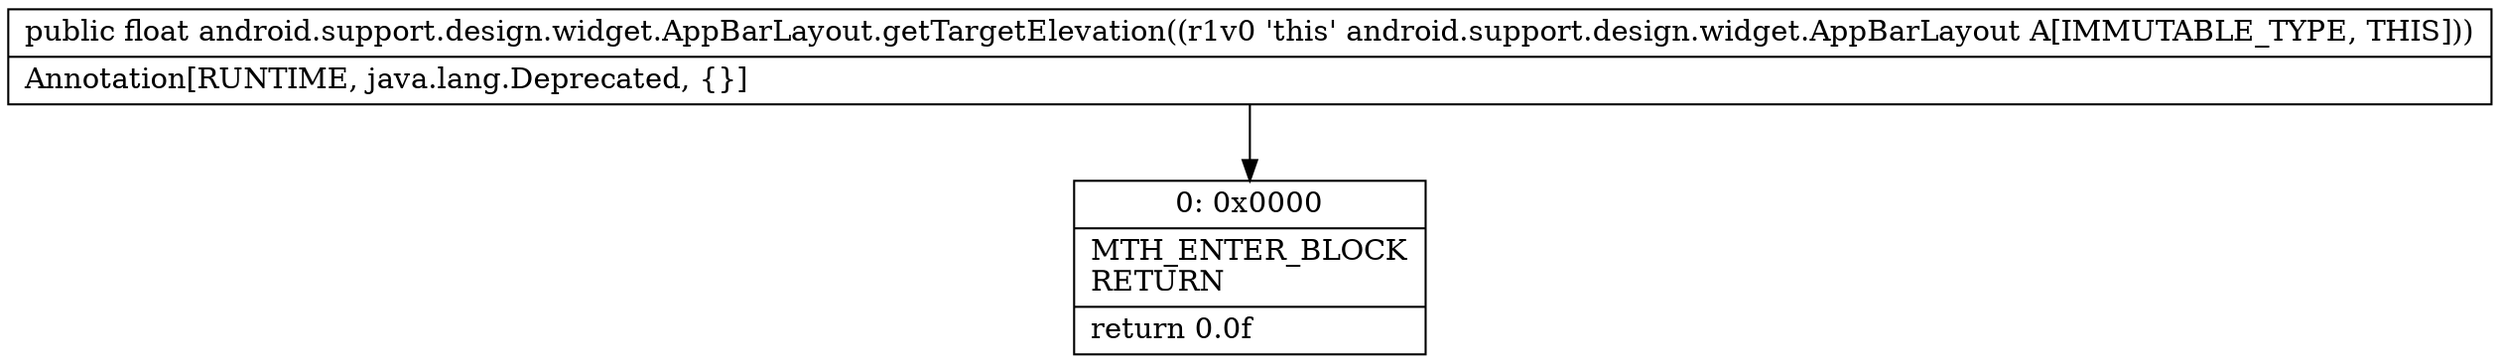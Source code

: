 digraph "CFG forandroid.support.design.widget.AppBarLayout.getTargetElevation()F" {
Node_0 [shape=record,label="{0\:\ 0x0000|MTH_ENTER_BLOCK\lRETURN\l|return 0.0f\l}"];
MethodNode[shape=record,label="{public float android.support.design.widget.AppBarLayout.getTargetElevation((r1v0 'this' android.support.design.widget.AppBarLayout A[IMMUTABLE_TYPE, THIS]))  | Annotation[RUNTIME, java.lang.Deprecated, \{\}]\l}"];
MethodNode -> Node_0;
}


